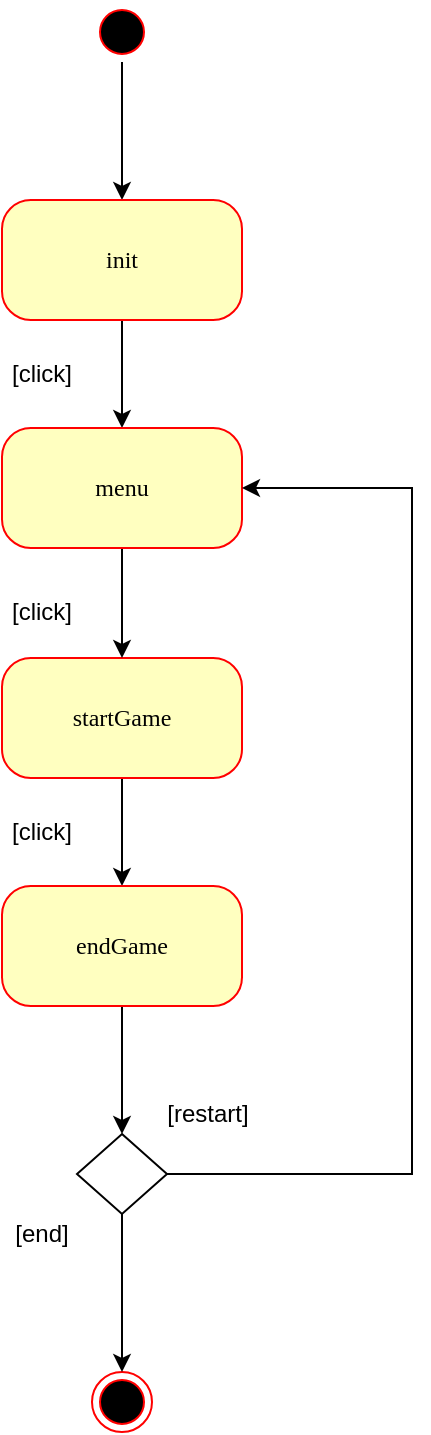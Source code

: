 <mxfile version="10.7.8" type="device"><diagram name="Page-1" id="58cdce13-f638-feb5-8d6f-7d28b1aa9fa0"><mxGraphModel dx="1339" dy="755" grid="1" gridSize="10" guides="1" tooltips="1" connect="1" arrows="1" fold="1" page="1" pageScale="1" pageWidth="1100" pageHeight="850" background="#ffffff" math="0" shadow="0"><root><mxCell id="0"/><mxCell id="1" parent="0"/><mxCell id="iKj7f4rOUQ_V8ft1VkNr-6" value="" style="edgeStyle=orthogonalEdgeStyle;rounded=0;orthogonalLoop=1;jettySize=auto;html=1;" edge="1" parent="1" source="382b91b5511bd0f7-1" target="382b91b5511bd0f7-6"><mxGeometry relative="1" as="geometry"/></mxCell><mxCell id="382b91b5511bd0f7-1" value="" style="ellipse;html=1;shape=startState;fillColor=#000000;strokeColor=#ff0000;rounded=1;shadow=0;comic=0;labelBackgroundColor=none;fontFamily=Verdana;fontSize=12;fontColor=#000000;align=center;direction=south;" parent="1" vertex="1"><mxGeometry x="280" y="35" width="30" height="30" as="geometry"/></mxCell><mxCell id="iKj7f4rOUQ_V8ft1VkNr-9" value="" style="edgeStyle=orthogonalEdgeStyle;rounded=0;orthogonalLoop=1;jettySize=auto;html=1;" edge="1" parent="1" source="382b91b5511bd0f7-5" target="382b91b5511bd0f7-10"><mxGeometry relative="1" as="geometry"/></mxCell><mxCell id="382b91b5511bd0f7-5" value="startGame" style="rounded=1;whiteSpace=wrap;html=1;arcSize=24;fillColor=#ffffc0;strokeColor=#ff0000;shadow=0;comic=0;labelBackgroundColor=none;fontFamily=Verdana;fontSize=12;fontColor=#000000;align=center;" parent="1" vertex="1"><mxGeometry x="235" y="363" width="120" height="60" as="geometry"/></mxCell><mxCell id="iKj7f4rOUQ_V8ft1VkNr-7" value="" style="edgeStyle=orthogonalEdgeStyle;rounded=0;orthogonalLoop=1;jettySize=auto;html=1;" edge="1" parent="1" source="382b91b5511bd0f7-6" target="382b91b5511bd0f7-7"><mxGeometry relative="1" as="geometry"/></mxCell><mxCell id="382b91b5511bd0f7-6" value="init" style="rounded=1;whiteSpace=wrap;html=1;arcSize=24;fillColor=#ffffc0;strokeColor=#ff0000;shadow=0;comic=0;labelBackgroundColor=none;fontFamily=Verdana;fontSize=12;fontColor=#000000;align=center;" parent="1" vertex="1"><mxGeometry x="235" y="134" width="120" height="60" as="geometry"/></mxCell><mxCell id="iKj7f4rOUQ_V8ft1VkNr-8" value="" style="edgeStyle=orthogonalEdgeStyle;rounded=0;orthogonalLoop=1;jettySize=auto;html=1;" edge="1" parent="1" source="382b91b5511bd0f7-7" target="382b91b5511bd0f7-5"><mxGeometry relative="1" as="geometry"/></mxCell><mxCell id="382b91b5511bd0f7-7" value="menu" style="rounded=1;whiteSpace=wrap;html=1;arcSize=24;fillColor=#ffffc0;strokeColor=#ff0000;shadow=0;comic=0;labelBackgroundColor=none;fontFamily=Verdana;fontSize=12;fontColor=#000000;align=center;" parent="1" vertex="1"><mxGeometry x="235" y="248" width="120" height="60" as="geometry"/></mxCell><mxCell id="iKj7f4rOUQ_V8ft1VkNr-10" value="" style="edgeStyle=orthogonalEdgeStyle;rounded=0;orthogonalLoop=1;jettySize=auto;html=1;" edge="1" parent="1" source="382b91b5511bd0f7-10" target="iKj7f4rOUQ_V8ft1VkNr-4"><mxGeometry relative="1" as="geometry"/></mxCell><mxCell id="382b91b5511bd0f7-10" value="endGame" style="rounded=1;whiteSpace=wrap;html=1;arcSize=24;fillColor=#ffffc0;strokeColor=#ff0000;shadow=0;comic=0;labelBackgroundColor=none;fontFamily=Verdana;fontSize=12;fontColor=#000000;align=center;" parent="1" vertex="1"><mxGeometry x="235" y="477" width="120" height="60" as="geometry"/></mxCell><mxCell id="24f968d109e7d6b4-3" value="" style="ellipse;html=1;shape=endState;fillColor=#000000;strokeColor=#ff0000;rounded=1;shadow=0;comic=0;labelBackgroundColor=none;fontFamily=Verdana;fontSize=12;fontColor=#000000;align=center;" parent="1" vertex="1"><mxGeometry x="280" y="720" width="30" height="30" as="geometry"/></mxCell><mxCell id="iKj7f4rOUQ_V8ft1VkNr-11" value="" style="edgeStyle=orthogonalEdgeStyle;rounded=0;orthogonalLoop=1;jettySize=auto;html=1;" edge="1" parent="1" source="iKj7f4rOUQ_V8ft1VkNr-4" target="24f968d109e7d6b4-3"><mxGeometry relative="1" as="geometry"/></mxCell><mxCell id="iKj7f4rOUQ_V8ft1VkNr-4" value="" style="rhombus;whiteSpace=wrap;html=1;" vertex="1" parent="1"><mxGeometry x="272.5" y="601" width="45" height="40" as="geometry"/></mxCell><mxCell id="iKj7f4rOUQ_V8ft1VkNr-19" value="" style="endArrow=classic;html=1;exitX=1;exitY=0.5;exitDx=0;exitDy=0;entryX=1;entryY=0.5;entryDx=0;entryDy=0;rounded=0;" edge="1" parent="1" source="iKj7f4rOUQ_V8ft1VkNr-4" target="382b91b5511bd0f7-7"><mxGeometry width="50" height="50" relative="1" as="geometry"><mxPoint x="30" y="850" as="sourcePoint"/><mxPoint x="80" y="800" as="targetPoint"/><Array as="points"><mxPoint x="440" y="621"/><mxPoint x="440" y="278"/></Array></mxGeometry></mxCell><mxCell id="iKj7f4rOUQ_V8ft1VkNr-20" value="[end]" style="text;html=1;strokeColor=none;fillColor=none;align=center;verticalAlign=middle;whiteSpace=wrap;rounded=0;" vertex="1" parent="1"><mxGeometry x="235" y="641" width="40" height="20" as="geometry"/></mxCell><mxCell id="iKj7f4rOUQ_V8ft1VkNr-22" value="[restart]" style="text;html=1;strokeColor=none;fillColor=none;align=center;verticalAlign=middle;whiteSpace=wrap;rounded=0;" vertex="1" parent="1"><mxGeometry x="317.5" y="581" width="40" height="20" as="geometry"/></mxCell><mxCell id="iKj7f4rOUQ_V8ft1VkNr-23" value="[click]" style="text;html=1;strokeColor=none;fillColor=none;align=center;verticalAlign=middle;whiteSpace=wrap;rounded=0;" vertex="1" parent="1"><mxGeometry x="235" y="211" width="40" height="20" as="geometry"/></mxCell><mxCell id="iKj7f4rOUQ_V8ft1VkNr-24" value="[click]" style="text;html=1;strokeColor=none;fillColor=none;align=center;verticalAlign=middle;whiteSpace=wrap;rounded=0;" vertex="1" parent="1"><mxGeometry x="235" y="330" width="40" height="20" as="geometry"/></mxCell><mxCell id="iKj7f4rOUQ_V8ft1VkNr-25" value="[click]" style="text;html=1;strokeColor=none;fillColor=none;align=center;verticalAlign=middle;whiteSpace=wrap;rounded=0;" vertex="1" parent="1"><mxGeometry x="235" y="440" width="40" height="20" as="geometry"/></mxCell></root></mxGraphModel></diagram></mxfile>